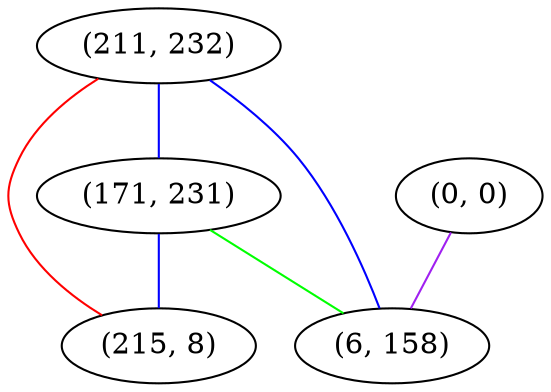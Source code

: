 graph "" {
"(211, 232)";
"(171, 231)";
"(0, 0)";
"(215, 8)";
"(6, 158)";
"(211, 232)" -- "(171, 231)"  [color=blue, key=0, weight=3];
"(211, 232)" -- "(215, 8)"  [color=red, key=0, weight=1];
"(211, 232)" -- "(6, 158)"  [color=blue, key=0, weight=3];
"(171, 231)" -- "(215, 8)"  [color=blue, key=0, weight=3];
"(171, 231)" -- "(6, 158)"  [color=green, key=0, weight=2];
"(0, 0)" -- "(6, 158)"  [color=purple, key=0, weight=4];
}
